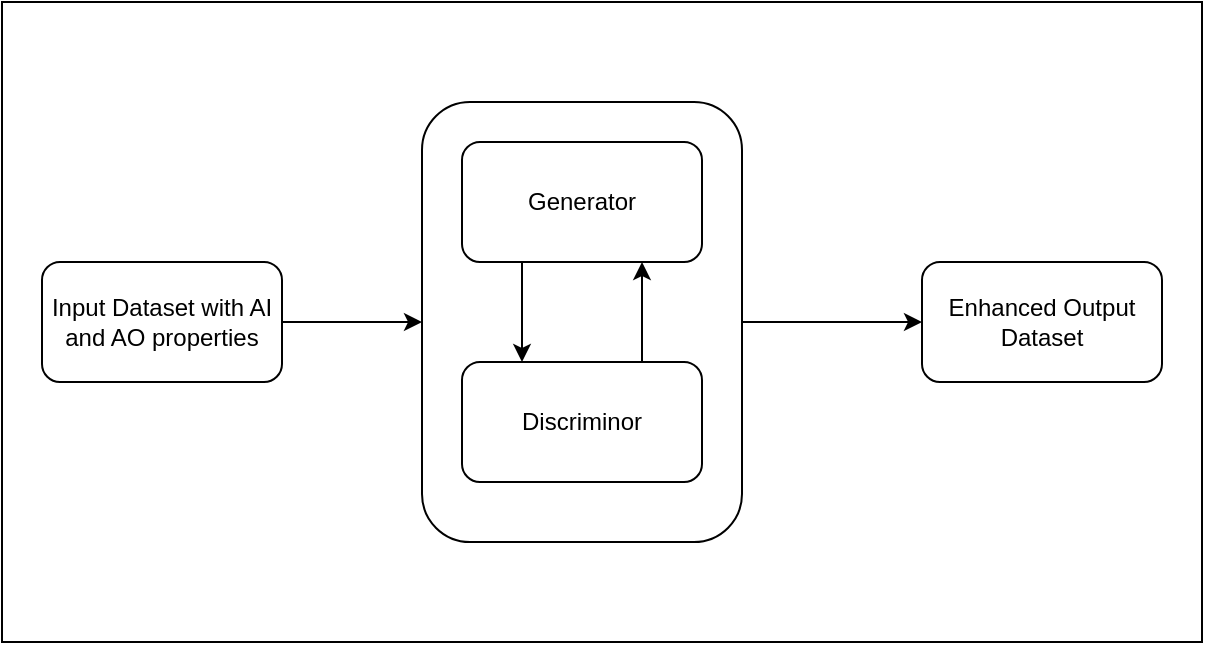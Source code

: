 <mxfile version="25.0.3">
  <diagram name="Page-1" id="OX7Hl-lMASNQTOw_aw64">
    <mxGraphModel dx="2524" dy="746" grid="1" gridSize="10" guides="1" tooltips="1" connect="1" arrows="1" fold="1" page="1" pageScale="1" pageWidth="850" pageHeight="1100" math="0" shadow="0">
      <root>
        <mxCell id="0" />
        <mxCell id="1" parent="0" />
        <mxCell id="P121hET3QLXZ2CQ4-4Ij-2" value="" style="rounded=0;whiteSpace=wrap;html=1;" vertex="1" parent="1">
          <mxGeometry x="-160" y="90" width="600" height="320" as="geometry" />
        </mxCell>
        <mxCell id="P121hET3QLXZ2CQ4-4Ij-9" style="edgeStyle=orthogonalEdgeStyle;rounded=0;orthogonalLoop=1;jettySize=auto;html=1;exitX=1;exitY=0.5;exitDx=0;exitDy=0;" edge="1" parent="1" source="P121hET3QLXZ2CQ4-4Ij-4" target="P121hET3QLXZ2CQ4-4Ij-5">
          <mxGeometry relative="1" as="geometry" />
        </mxCell>
        <mxCell id="P121hET3QLXZ2CQ4-4Ij-4" value="Input Dataset with AI and AO properties" style="rounded=1;whiteSpace=wrap;html=1;" vertex="1" parent="1">
          <mxGeometry x="-140" y="220" width="120" height="60" as="geometry" />
        </mxCell>
        <mxCell id="P121hET3QLXZ2CQ4-4Ij-17" style="edgeStyle=orthogonalEdgeStyle;rounded=0;orthogonalLoop=1;jettySize=auto;html=1;exitX=1;exitY=0.5;exitDx=0;exitDy=0;entryX=0;entryY=0.5;entryDx=0;entryDy=0;" edge="1" parent="1" source="P121hET3QLXZ2CQ4-4Ij-5" target="P121hET3QLXZ2CQ4-4Ij-8">
          <mxGeometry relative="1" as="geometry" />
        </mxCell>
        <mxCell id="P121hET3QLXZ2CQ4-4Ij-5" value="" style="rounded=1;whiteSpace=wrap;html=1;" vertex="1" parent="1">
          <mxGeometry x="50" y="140" width="160" height="220" as="geometry" />
        </mxCell>
        <mxCell id="P121hET3QLXZ2CQ4-4Ij-13" style="edgeStyle=orthogonalEdgeStyle;rounded=0;orthogonalLoop=1;jettySize=auto;html=1;exitX=0.25;exitY=1;exitDx=0;exitDy=0;entryX=0.25;entryY=0;entryDx=0;entryDy=0;" edge="1" parent="1" source="P121hET3QLXZ2CQ4-4Ij-6" target="P121hET3QLXZ2CQ4-4Ij-7">
          <mxGeometry relative="1" as="geometry" />
        </mxCell>
        <mxCell id="P121hET3QLXZ2CQ4-4Ij-6" value="Generator" style="rounded=1;whiteSpace=wrap;html=1;" vertex="1" parent="1">
          <mxGeometry x="70" y="160" width="120" height="60" as="geometry" />
        </mxCell>
        <mxCell id="P121hET3QLXZ2CQ4-4Ij-12" style="edgeStyle=orthogonalEdgeStyle;rounded=0;orthogonalLoop=1;jettySize=auto;html=1;exitX=0.75;exitY=0;exitDx=0;exitDy=0;entryX=0.75;entryY=1;entryDx=0;entryDy=0;" edge="1" parent="1" source="P121hET3QLXZ2CQ4-4Ij-7" target="P121hET3QLXZ2CQ4-4Ij-6">
          <mxGeometry relative="1" as="geometry" />
        </mxCell>
        <mxCell id="P121hET3QLXZ2CQ4-4Ij-7" value="Discriminor" style="rounded=1;whiteSpace=wrap;html=1;" vertex="1" parent="1">
          <mxGeometry x="70" y="270" width="120" height="60" as="geometry" />
        </mxCell>
        <mxCell id="P121hET3QLXZ2CQ4-4Ij-8" value="Enhanced Output Dataset" style="rounded=1;whiteSpace=wrap;html=1;" vertex="1" parent="1">
          <mxGeometry x="300" y="220" width="120" height="60" as="geometry" />
        </mxCell>
      </root>
    </mxGraphModel>
  </diagram>
</mxfile>
